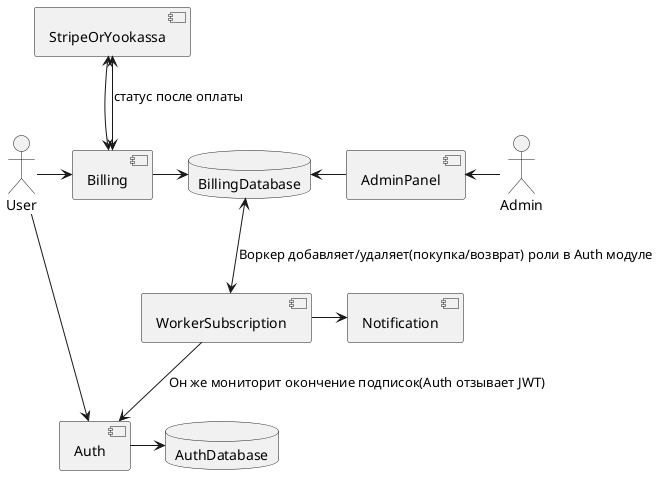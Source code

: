 @startuml as is

skinparam componentStyle uml2
actor Admin
actor User
database AuthDatabase
database BillingDatabase
component StripeOrYookassa
component Auth
component AdminPanel
component Billing
component WorkerSubscription
component Notification


User -down-> Auth
Auth -right-> AuthDatabase
User -right-> Billing
' Billing -down-> AuthDatabase
Billing -right-> BillingDatabase
Billing <-up-> StripeOrYookassa
Billing <-up-> StripeOrYookassa : статус после оплаты
BillingDatabase <--> WorkerSubscription : Воркер добавляет/удаляет(покупка/возврат) роли в Auth модуле
WorkerSubscription -down-> Auth : Он же мониторит окончение подписок(Auth отзывает JWT)
WorkerSubscription -right-> Notification
Admin -left-> AdminPanel
AdminPanel -left-> BillingDatabase


@enduml